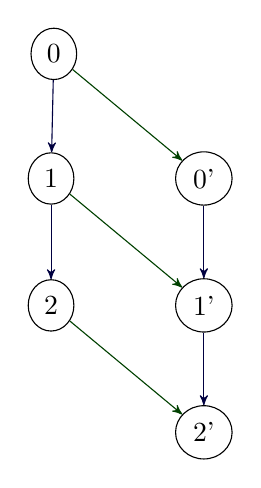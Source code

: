 
\begin{tikzpicture}[>=latex,line join=bevel,]
%%
\begin{scope}
  \pgfsetstrokecolor{black}
  \definecolor{strokecol}{rgb}{1.0,1.0,1.0};
  \pgfsetstrokecolor{strokecol}
  \definecolor{fillcol}{rgb}{1.0,1.0,1.0};
  \pgfsetfillcolor{fillcol}
\end{scope}
\begin{scope}
  \pgfsetstrokecolor{black}
  \definecolor{strokecol}{rgb}{1.0,1.0,1.0};
  \pgfsetstrokecolor{strokecol}
  \definecolor{fillcol}{rgb}{1.0,1.0,1.0};
  \pgfsetfillcolor{fillcol}
\end{scope}
\begin{scope}
  \pgfsetstrokecolor{black}
  \definecolor{strokecol}{rgb}{1.0,1.0,1.0};
  \pgfsetstrokecolor{strokecol}
  \definecolor{fillcol}{rgb}{1.0,1.0,1.0};
  \pgfsetfillcolor{fillcol}
\end{scope}
\begin{scope}
  \pgfsetstrokecolor{black}
  \definecolor{strokecol}{rgb}{1.0,1.0,1.0};
  \pgfsetstrokecolor{strokecol}
  \definecolor{fillcol}{rgb}{1.0,1.0,1.0};
  \pgfsetfillcolor{fillcol}
\end{scope}
  \node (d1p) at (73.0bp,64.545bp) [draw,ellipse] {1'};
  \node (d0p) at (73.0bp,110.24bp) [draw,ellipse] {0'};
  \node (d2p) at (73.0bp,18.848bp) [draw,ellipse] {2'};
  \coordinate (inv2) at (18.0bp,18.848bp);
  \coordinate (inv0) at (73.0bp,155.09bp);
  \node (1) at (18.0bp,110.24bp) [draw,ellipse] {1};
  \node (0) at (19.0bp,155.09bp) [draw,ellipse] {0};
  \node (2) at (18.0bp,64.545bp) [draw,ellipse] {2};
  \definecolor{strokecolor}{rgb}{0.0,0.25,0.0};
  \draw [strokecolor,-stealth'] (2) ..controls (37.392bp,48.433bp) and (43.883bp,43.04bp)  .. (d2p);
  \definecolor{strokecolor}{rgb}{0.0,0.0,0.25};
  \draw [strokecolor,-stealth'] (d1p) ..controls (73.0bp,45.535bp) and (73.0bp,45.375bp)  .. (d2p);
  \definecolor{strokecolor}{rgb}{0.0,0.25,0.0};
  \draw [strokecolor,-stealth'] (1) ..controls (37.392bp,94.13bp) and (43.883bp,88.737bp)  .. (d1p);
  \definecolor{strokecolor}{rgb}{0.0,0.25,0.0};
  \draw [strokecolor,-stealth'] (0) ..controls (38.234bp,139.12bp) and (44.46bp,133.94bp)  .. (d0p);
  \definecolor{strokecolor}{rgb}{0.0,0.0,0.25};
  \draw [strokecolor,-stealth'] (d0p) ..controls (73.0bp,91.231bp) and (73.0bp,91.071bp)  .. (d1p);
  \definecolor{strokecolor}{rgb}{0.0,0.0,0.25};
  \draw [strokecolor,-stealth'] (0) ..controls (18.591bp,136.76bp) and (18.589bp,136.67bp)  .. (1);
  \definecolor{strokecolor}{rgb}{0.0,0.0,0.25};
  \draw [strokecolor,-stealth'] (1) ..controls (18.0bp,92.084bp) and (18.0bp,91.988bp)  .. (2);
%
\end{tikzpicture}

